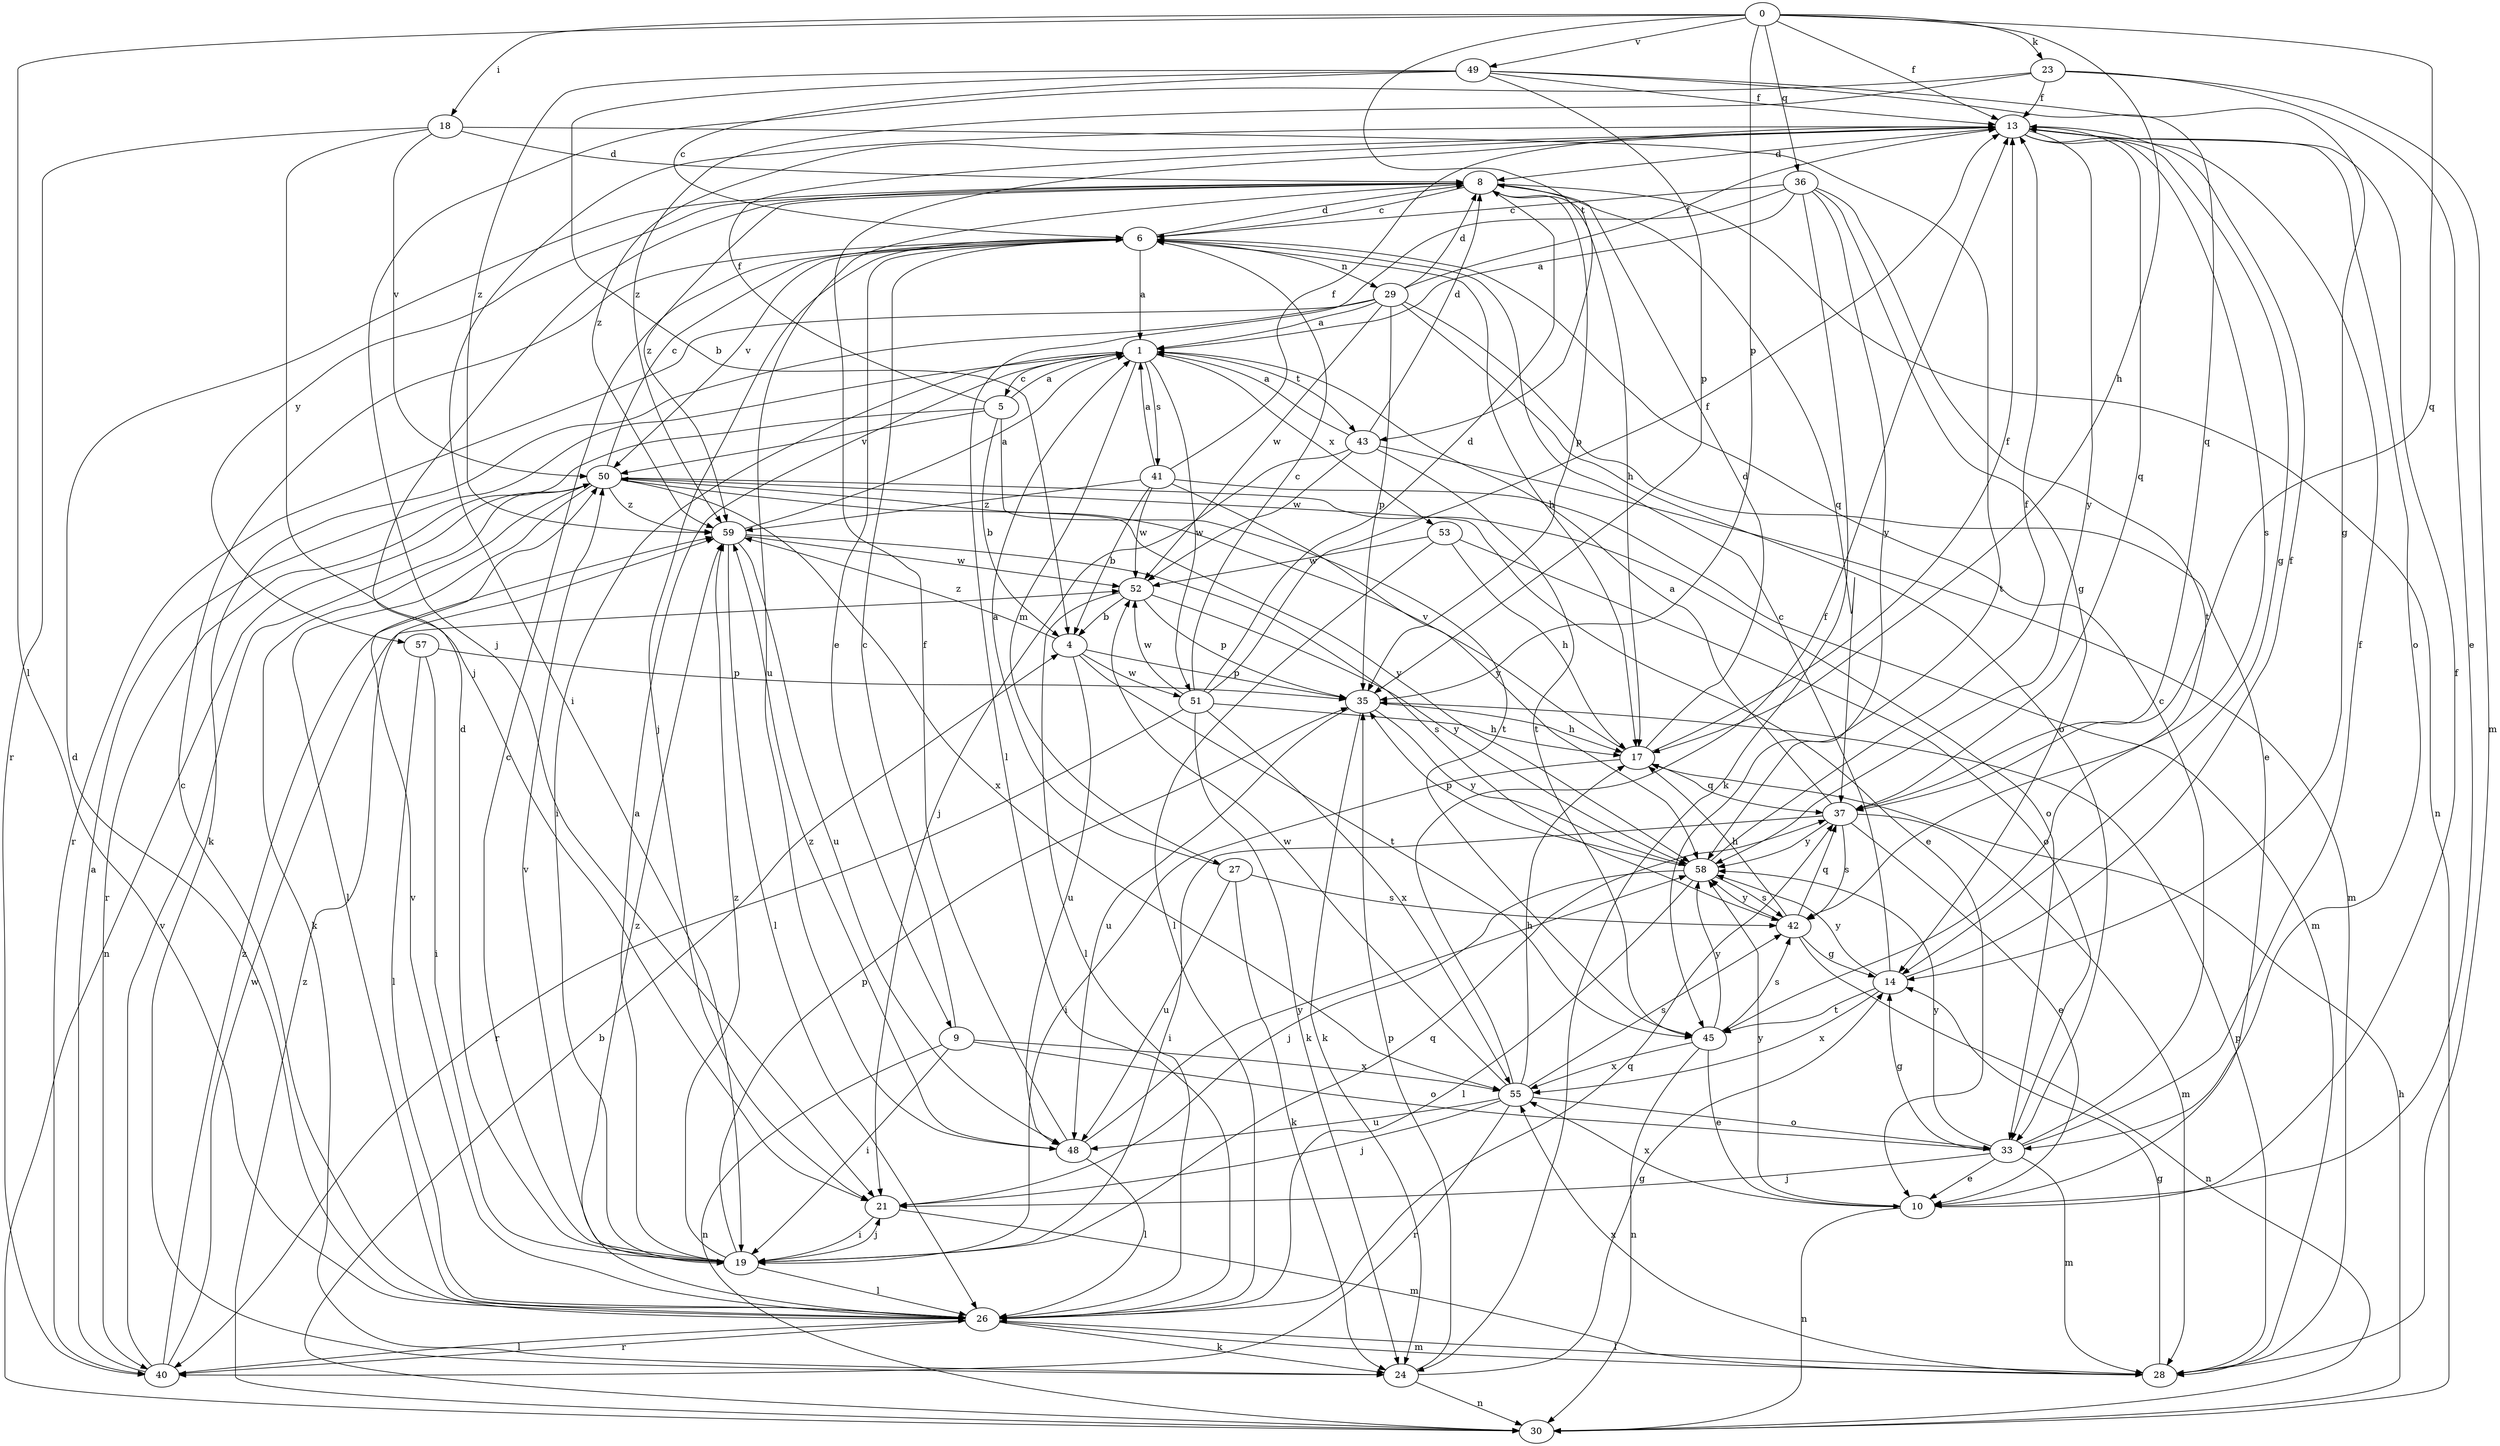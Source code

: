 strict digraph  {
0;
1;
4;
5;
6;
8;
9;
10;
13;
14;
17;
18;
19;
21;
23;
24;
26;
27;
28;
29;
30;
33;
35;
36;
37;
40;
41;
42;
43;
45;
48;
49;
50;
51;
52;
53;
55;
57;
58;
59;
0 -> 13  [label=f];
0 -> 17  [label=h];
0 -> 18  [label=i];
0 -> 23  [label=k];
0 -> 26  [label=l];
0 -> 35  [label=p];
0 -> 36  [label=q];
0 -> 37  [label=q];
0 -> 43  [label=t];
0 -> 49  [label=v];
1 -> 5  [label=c];
1 -> 19  [label=i];
1 -> 27  [label=m];
1 -> 41  [label=s];
1 -> 43  [label=t];
1 -> 51  [label=w];
1 -> 53  [label=x];
4 -> 35  [label=p];
4 -> 45  [label=t];
4 -> 48  [label=u];
4 -> 51  [label=w];
4 -> 59  [label=z];
5 -> 1  [label=a];
5 -> 4  [label=b];
5 -> 13  [label=f];
5 -> 40  [label=r];
5 -> 45  [label=t];
5 -> 50  [label=v];
6 -> 1  [label=a];
6 -> 8  [label=d];
6 -> 9  [label=e];
6 -> 17  [label=h];
6 -> 21  [label=j];
6 -> 29  [label=n];
6 -> 50  [label=v];
8 -> 6  [label=c];
8 -> 17  [label=h];
8 -> 30  [label=n];
8 -> 35  [label=p];
8 -> 37  [label=q];
8 -> 48  [label=u];
8 -> 57  [label=y];
8 -> 59  [label=z];
9 -> 6  [label=c];
9 -> 19  [label=i];
9 -> 30  [label=n];
9 -> 33  [label=o];
9 -> 55  [label=x];
10 -> 13  [label=f];
10 -> 30  [label=n];
10 -> 55  [label=x];
10 -> 58  [label=y];
13 -> 8  [label=d];
13 -> 14  [label=g];
13 -> 19  [label=i];
13 -> 33  [label=o];
13 -> 37  [label=q];
13 -> 42  [label=s];
13 -> 58  [label=y];
13 -> 59  [label=z];
14 -> 6  [label=c];
14 -> 13  [label=f];
14 -> 45  [label=t];
14 -> 55  [label=x];
14 -> 58  [label=y];
17 -> 8  [label=d];
17 -> 13  [label=f];
17 -> 19  [label=i];
17 -> 37  [label=q];
17 -> 50  [label=v];
18 -> 8  [label=d];
18 -> 21  [label=j];
18 -> 40  [label=r];
18 -> 45  [label=t];
18 -> 50  [label=v];
19 -> 1  [label=a];
19 -> 6  [label=c];
19 -> 8  [label=d];
19 -> 21  [label=j];
19 -> 26  [label=l];
19 -> 35  [label=p];
19 -> 37  [label=q];
19 -> 50  [label=v];
19 -> 59  [label=z];
21 -> 19  [label=i];
21 -> 28  [label=m];
23 -> 10  [label=e];
23 -> 13  [label=f];
23 -> 21  [label=j];
23 -> 28  [label=m];
23 -> 59  [label=z];
24 -> 14  [label=g];
24 -> 30  [label=n];
24 -> 35  [label=p];
26 -> 6  [label=c];
26 -> 8  [label=d];
26 -> 24  [label=k];
26 -> 28  [label=m];
26 -> 37  [label=q];
26 -> 40  [label=r];
26 -> 50  [label=v];
26 -> 59  [label=z];
27 -> 1  [label=a];
27 -> 24  [label=k];
27 -> 42  [label=s];
27 -> 48  [label=u];
28 -> 14  [label=g];
28 -> 26  [label=l];
28 -> 35  [label=p];
28 -> 55  [label=x];
29 -> 1  [label=a];
29 -> 8  [label=d];
29 -> 10  [label=e];
29 -> 13  [label=f];
29 -> 24  [label=k];
29 -> 33  [label=o];
29 -> 35  [label=p];
29 -> 40  [label=r];
29 -> 52  [label=w];
30 -> 4  [label=b];
30 -> 17  [label=h];
30 -> 59  [label=z];
33 -> 6  [label=c];
33 -> 10  [label=e];
33 -> 13  [label=f];
33 -> 14  [label=g];
33 -> 21  [label=j];
33 -> 28  [label=m];
33 -> 58  [label=y];
35 -> 17  [label=h];
35 -> 24  [label=k];
35 -> 48  [label=u];
35 -> 58  [label=y];
36 -> 1  [label=a];
36 -> 6  [label=c];
36 -> 14  [label=g];
36 -> 24  [label=k];
36 -> 26  [label=l];
36 -> 45  [label=t];
36 -> 58  [label=y];
37 -> 1  [label=a];
37 -> 10  [label=e];
37 -> 19  [label=i];
37 -> 28  [label=m];
37 -> 42  [label=s];
37 -> 58  [label=y];
40 -> 1  [label=a];
40 -> 26  [label=l];
40 -> 50  [label=v];
40 -> 52  [label=w];
40 -> 59  [label=z];
41 -> 1  [label=a];
41 -> 4  [label=b];
41 -> 13  [label=f];
41 -> 28  [label=m];
41 -> 52  [label=w];
41 -> 58  [label=y];
41 -> 59  [label=z];
42 -> 14  [label=g];
42 -> 17  [label=h];
42 -> 30  [label=n];
42 -> 37  [label=q];
42 -> 58  [label=y];
43 -> 1  [label=a];
43 -> 8  [label=d];
43 -> 21  [label=j];
43 -> 28  [label=m];
43 -> 45  [label=t];
43 -> 52  [label=w];
45 -> 10  [label=e];
45 -> 30  [label=n];
45 -> 42  [label=s];
45 -> 55  [label=x];
45 -> 58  [label=y];
48 -> 13  [label=f];
48 -> 26  [label=l];
48 -> 58  [label=y];
48 -> 59  [label=z];
49 -> 4  [label=b];
49 -> 6  [label=c];
49 -> 13  [label=f];
49 -> 14  [label=g];
49 -> 35  [label=p];
49 -> 37  [label=q];
49 -> 59  [label=z];
50 -> 6  [label=c];
50 -> 10  [label=e];
50 -> 24  [label=k];
50 -> 26  [label=l];
50 -> 30  [label=n];
50 -> 33  [label=o];
50 -> 55  [label=x];
50 -> 58  [label=y];
50 -> 59  [label=z];
51 -> 6  [label=c];
51 -> 8  [label=d];
51 -> 13  [label=f];
51 -> 17  [label=h];
51 -> 24  [label=k];
51 -> 40  [label=r];
51 -> 52  [label=w];
51 -> 55  [label=x];
52 -> 4  [label=b];
52 -> 26  [label=l];
52 -> 35  [label=p];
52 -> 58  [label=y];
53 -> 17  [label=h];
53 -> 26  [label=l];
53 -> 33  [label=o];
53 -> 52  [label=w];
55 -> 13  [label=f];
55 -> 17  [label=h];
55 -> 21  [label=j];
55 -> 33  [label=o];
55 -> 40  [label=r];
55 -> 42  [label=s];
55 -> 48  [label=u];
55 -> 52  [label=w];
57 -> 19  [label=i];
57 -> 26  [label=l];
57 -> 35  [label=p];
58 -> 13  [label=f];
58 -> 21  [label=j];
58 -> 26  [label=l];
58 -> 35  [label=p];
58 -> 42  [label=s];
59 -> 1  [label=a];
59 -> 26  [label=l];
59 -> 42  [label=s];
59 -> 48  [label=u];
59 -> 52  [label=w];
}
